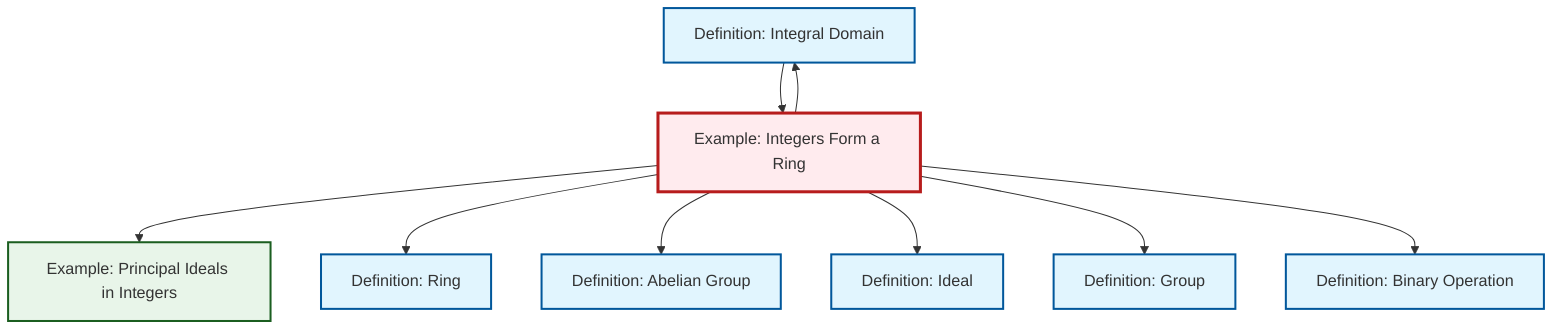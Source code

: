 graph TD
    classDef definition fill:#e1f5fe,stroke:#01579b,stroke-width:2px
    classDef theorem fill:#f3e5f5,stroke:#4a148c,stroke-width:2px
    classDef axiom fill:#fff3e0,stroke:#e65100,stroke-width:2px
    classDef example fill:#e8f5e9,stroke:#1b5e20,stroke-width:2px
    classDef current fill:#ffebee,stroke:#b71c1c,stroke-width:3px
    def-binary-operation["Definition: Binary Operation"]:::definition
    ex-principal-ideal["Example: Principal Ideals in Integers"]:::example
    def-abelian-group["Definition: Abelian Group"]:::definition
    def-group["Definition: Group"]:::definition
    def-ring["Definition: Ring"]:::definition
    def-integral-domain["Definition: Integral Domain"]:::definition
    ex-integers-ring["Example: Integers Form a Ring"]:::example
    def-ideal["Definition: Ideal"]:::definition
    ex-integers-ring --> ex-principal-ideal
    ex-integers-ring --> def-ring
    ex-integers-ring --> def-integral-domain
    ex-integers-ring --> def-abelian-group
    def-integral-domain --> ex-integers-ring
    ex-integers-ring --> def-ideal
    ex-integers-ring --> def-group
    ex-integers-ring --> def-binary-operation
    class ex-integers-ring current